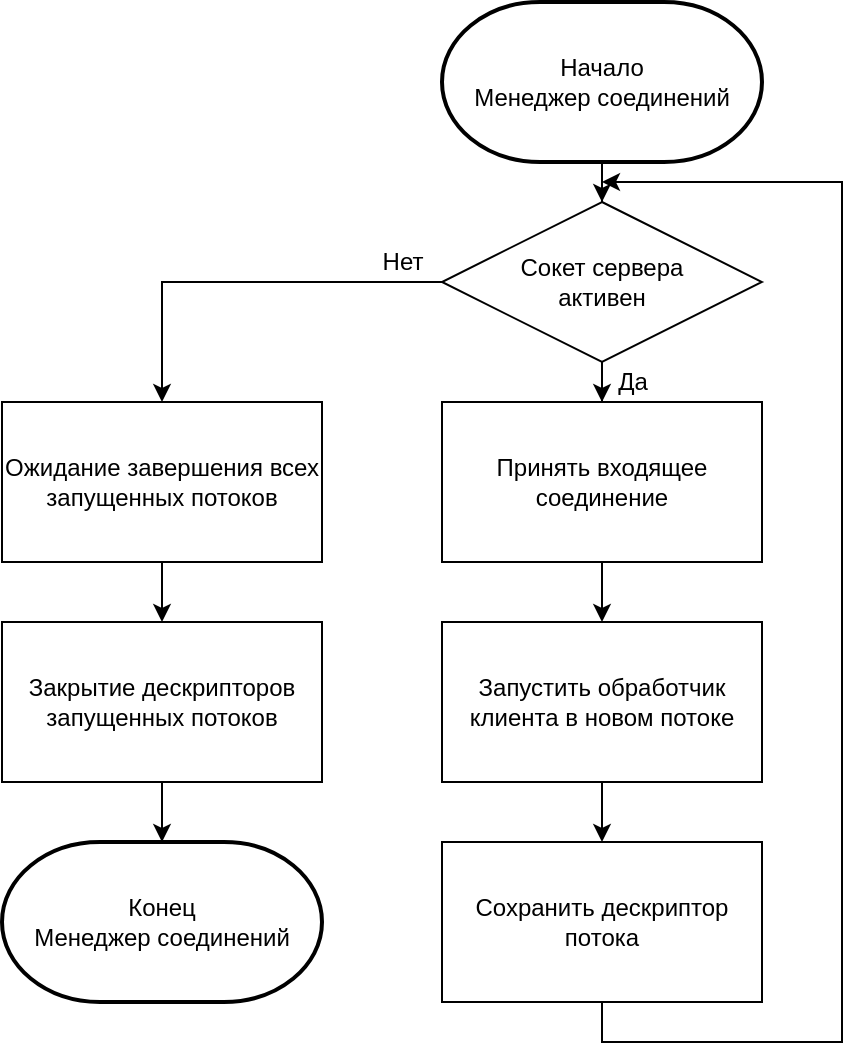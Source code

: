 <mxGraphModel dx="1422" dy="795" grid="1" gridSize="10" guides="1" tooltips="1" connect="1" arrows="1" fold="1" page="1" pageScale="1" pageWidth="850" pageHeight="1100" math="0" shadow="0">
  <root>
    <mxCell id="0" />
    <mxCell id="1" parent="0" />
    <mxCell id="4x8Yvbpx_Nvwn2mP5vuP-22" value="" style="edgeStyle=orthogonalEdgeStyle;rounded=0;orthogonalLoop=1;jettySize=auto;html=1;" edge="1" parent="1" source="auuYeCAxz7LAwCTdT31Y-20" target="4x8Yvbpx_Nvwn2mP5vuP-21">
      <mxGeometry relative="1" as="geometry" />
    </mxCell>
    <mxCell id="auuYeCAxz7LAwCTdT31Y-20" value="Начало&lt;br&gt;&lt;span style=&quot;background-color: rgb(255 , 255 , 255)&quot;&gt;Менеджер соединений&lt;/span&gt;" style="strokeWidth=2;html=1;shape=mxgraph.flowchart.terminator;whiteSpace=wrap;" parent="1" vertex="1">
      <mxGeometry x="280" y="10" width="160" height="80" as="geometry" />
    </mxCell>
    <mxCell id="4x8Yvbpx_Nvwn2mP5vuP-26" value="" style="edgeStyle=orthogonalEdgeStyle;rounded=0;orthogonalLoop=1;jettySize=auto;html=1;" edge="1" parent="1" source="4x8Yvbpx_Nvwn2mP5vuP-3" target="4x8Yvbpx_Nvwn2mP5vuP-8">
      <mxGeometry relative="1" as="geometry" />
    </mxCell>
    <mxCell id="4x8Yvbpx_Nvwn2mP5vuP-3" value="Принять входящее соединение" style="rounded=0;whiteSpace=wrap;html=1;" vertex="1" parent="1">
      <mxGeometry x="280" y="210" width="160" height="80" as="geometry" />
    </mxCell>
    <mxCell id="4x8Yvbpx_Nvwn2mP5vuP-24" value="" style="edgeStyle=orthogonalEdgeStyle;rounded=0;orthogonalLoop=1;jettySize=auto;html=1;" edge="1" parent="1" source="4x8Yvbpx_Nvwn2mP5vuP-8" target="4x8Yvbpx_Nvwn2mP5vuP-23">
      <mxGeometry relative="1" as="geometry" />
    </mxCell>
    <mxCell id="4x8Yvbpx_Nvwn2mP5vuP-8" value="Запустить обработчик клиента в новом потоке" style="rounded=0;whiteSpace=wrap;html=1;" vertex="1" parent="1">
      <mxGeometry x="280" y="320" width="160" height="80" as="geometry" />
    </mxCell>
    <mxCell id="4x8Yvbpx_Nvwn2mP5vuP-25" value="" style="edgeStyle=orthogonalEdgeStyle;rounded=0;orthogonalLoop=1;jettySize=auto;html=1;" edge="1" parent="1" source="4x8Yvbpx_Nvwn2mP5vuP-21" target="4x8Yvbpx_Nvwn2mP5vuP-3">
      <mxGeometry relative="1" as="geometry" />
    </mxCell>
    <mxCell id="4x8Yvbpx_Nvwn2mP5vuP-35" style="edgeStyle=orthogonalEdgeStyle;rounded=0;orthogonalLoop=1;jettySize=auto;html=1;" edge="1" parent="1" source="4x8Yvbpx_Nvwn2mP5vuP-21" target="4x8Yvbpx_Nvwn2mP5vuP-27">
      <mxGeometry relative="1" as="geometry" />
    </mxCell>
    <mxCell id="4x8Yvbpx_Nvwn2mP5vuP-21" value="Сокет сервера &lt;br&gt;активен" style="rhombus;whiteSpace=wrap;html=1;" vertex="1" parent="1">
      <mxGeometry x="280" y="110" width="160" height="80" as="geometry" />
    </mxCell>
    <mxCell id="4x8Yvbpx_Nvwn2mP5vuP-34" style="edgeStyle=orthogonalEdgeStyle;rounded=0;orthogonalLoop=1;jettySize=auto;html=1;" edge="1" parent="1" source="4x8Yvbpx_Nvwn2mP5vuP-23">
      <mxGeometry relative="1" as="geometry">
        <mxPoint x="360" y="100" as="targetPoint" />
        <Array as="points">
          <mxPoint x="360" y="530" />
          <mxPoint x="480" y="530" />
          <mxPoint x="480" y="100" />
        </Array>
      </mxGeometry>
    </mxCell>
    <mxCell id="4x8Yvbpx_Nvwn2mP5vuP-23" value="Сохранить дескриптор потока" style="rounded=0;whiteSpace=wrap;html=1;" vertex="1" parent="1">
      <mxGeometry x="280" y="430" width="160" height="80" as="geometry" />
    </mxCell>
    <mxCell id="4x8Yvbpx_Nvwn2mP5vuP-31" value="" style="edgeStyle=orthogonalEdgeStyle;rounded=0;orthogonalLoop=1;jettySize=auto;html=1;" edge="1" parent="1" source="4x8Yvbpx_Nvwn2mP5vuP-27" target="4x8Yvbpx_Nvwn2mP5vuP-28">
      <mxGeometry relative="1" as="geometry" />
    </mxCell>
    <mxCell id="4x8Yvbpx_Nvwn2mP5vuP-27" value="Ожидание завершения всех запущенных потоков" style="rounded=0;whiteSpace=wrap;html=1;" vertex="1" parent="1">
      <mxGeometry x="60" y="210" width="160" height="80" as="geometry" />
    </mxCell>
    <mxCell id="4x8Yvbpx_Nvwn2mP5vuP-32" value="" style="edgeStyle=orthogonalEdgeStyle;rounded=0;orthogonalLoop=1;jettySize=auto;html=1;" edge="1" parent="1" source="4x8Yvbpx_Nvwn2mP5vuP-28" target="4x8Yvbpx_Nvwn2mP5vuP-29">
      <mxGeometry relative="1" as="geometry" />
    </mxCell>
    <mxCell id="4x8Yvbpx_Nvwn2mP5vuP-28" value="Закрытие дескрипторов запущенных потоков" style="rounded=0;whiteSpace=wrap;html=1;" vertex="1" parent="1">
      <mxGeometry x="60" y="320" width="160" height="80" as="geometry" />
    </mxCell>
    <mxCell id="4x8Yvbpx_Nvwn2mP5vuP-29" value="Конец&lt;br&gt;&lt;span style=&quot;background-color: rgb(255 , 255 , 255)&quot;&gt;Менеджер соединений&lt;/span&gt;" style="strokeWidth=2;html=1;shape=mxgraph.flowchart.terminator;whiteSpace=wrap;" vertex="1" parent="1">
      <mxGeometry x="60" y="430" width="160" height="80" as="geometry" />
    </mxCell>
    <mxCell id="4x8Yvbpx_Nvwn2mP5vuP-33" value="Да" style="text;html=1;align=center;verticalAlign=middle;resizable=0;points=[];autosize=1;" vertex="1" parent="1">
      <mxGeometry x="360" y="190" width="30" height="20" as="geometry" />
    </mxCell>
    <mxCell id="4x8Yvbpx_Nvwn2mP5vuP-36" value="Нет" style="text;html=1;align=center;verticalAlign=middle;resizable=0;points=[];autosize=1;" vertex="1" parent="1">
      <mxGeometry x="240" y="130" width="40" height="20" as="geometry" />
    </mxCell>
  </root>
</mxGraphModel>
